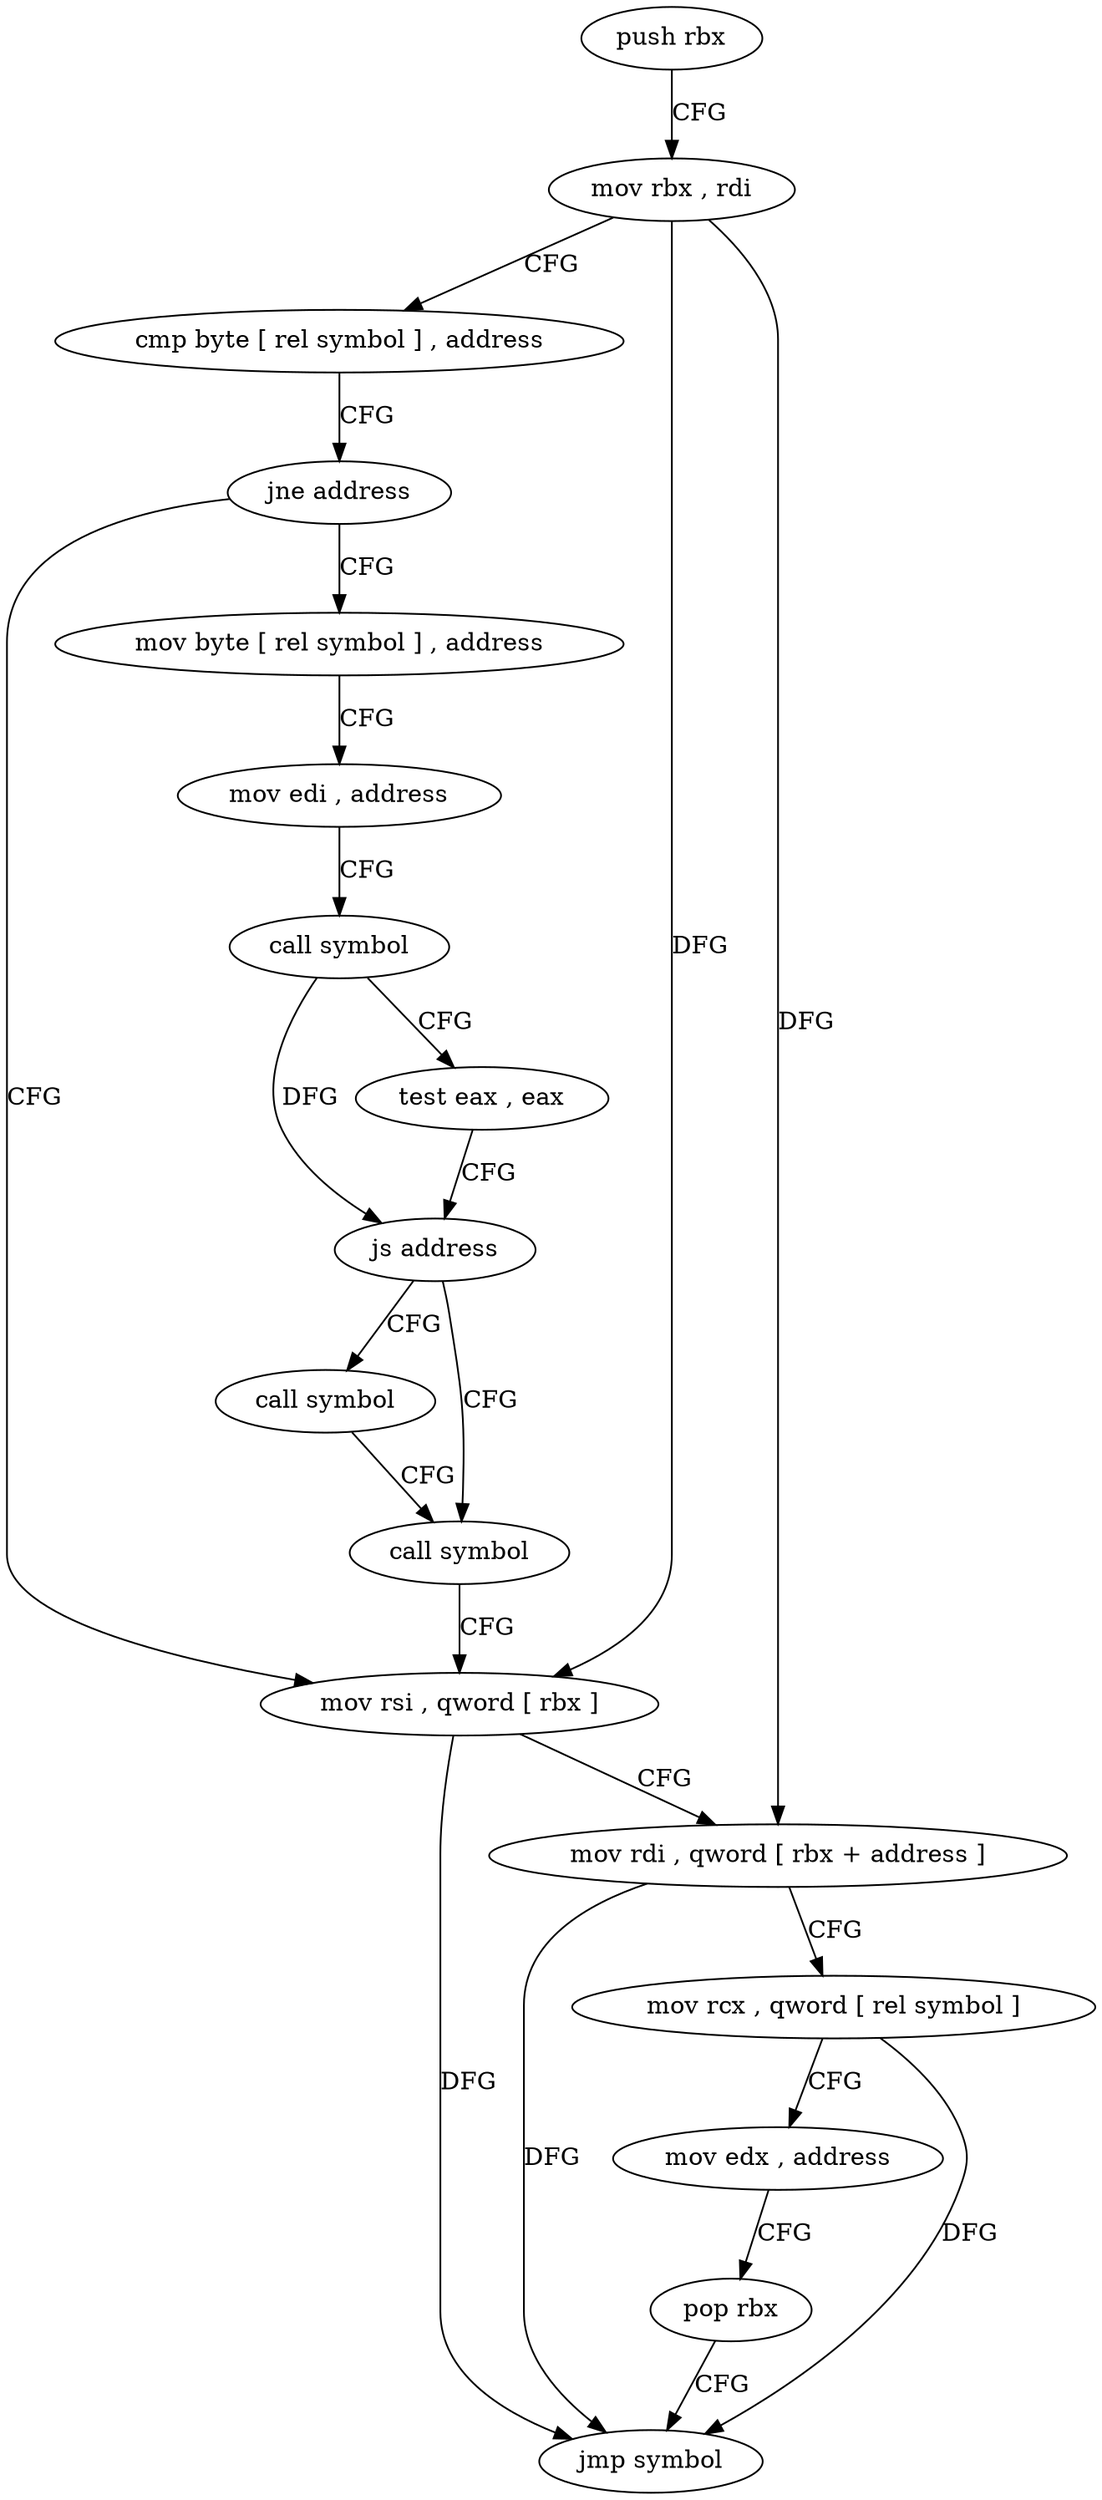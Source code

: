 digraph "func" {
"4218304" [label = "push rbx" ]
"4218305" [label = "mov rbx , rdi" ]
"4218308" [label = "cmp byte [ rel symbol ] , address" ]
"4218315" [label = "jne address" ]
"4218348" [label = "mov rsi , qword [ rbx ]" ]
"4218317" [label = "mov byte [ rel symbol ] , address" ]
"4218351" [label = "mov rdi , qword [ rbx + address ]" ]
"4218355" [label = "mov rcx , qword [ rel symbol ]" ]
"4218362" [label = "mov edx , address" ]
"4218367" [label = "pop rbx" ]
"4218368" [label = "jmp symbol" ]
"4218324" [label = "mov edi , address" ]
"4218329" [label = "call symbol" ]
"4218334" [label = "test eax , eax" ]
"4218336" [label = "js address" ]
"4218343" [label = "call symbol" ]
"4218338" [label = "call symbol" ]
"4218304" -> "4218305" [ label = "CFG" ]
"4218305" -> "4218308" [ label = "CFG" ]
"4218305" -> "4218348" [ label = "DFG" ]
"4218305" -> "4218351" [ label = "DFG" ]
"4218308" -> "4218315" [ label = "CFG" ]
"4218315" -> "4218348" [ label = "CFG" ]
"4218315" -> "4218317" [ label = "CFG" ]
"4218348" -> "4218351" [ label = "CFG" ]
"4218348" -> "4218368" [ label = "DFG" ]
"4218317" -> "4218324" [ label = "CFG" ]
"4218351" -> "4218355" [ label = "CFG" ]
"4218351" -> "4218368" [ label = "DFG" ]
"4218355" -> "4218362" [ label = "CFG" ]
"4218355" -> "4218368" [ label = "DFG" ]
"4218362" -> "4218367" [ label = "CFG" ]
"4218367" -> "4218368" [ label = "CFG" ]
"4218324" -> "4218329" [ label = "CFG" ]
"4218329" -> "4218334" [ label = "CFG" ]
"4218329" -> "4218336" [ label = "DFG" ]
"4218334" -> "4218336" [ label = "CFG" ]
"4218336" -> "4218343" [ label = "CFG" ]
"4218336" -> "4218338" [ label = "CFG" ]
"4218343" -> "4218348" [ label = "CFG" ]
"4218338" -> "4218343" [ label = "CFG" ]
}
